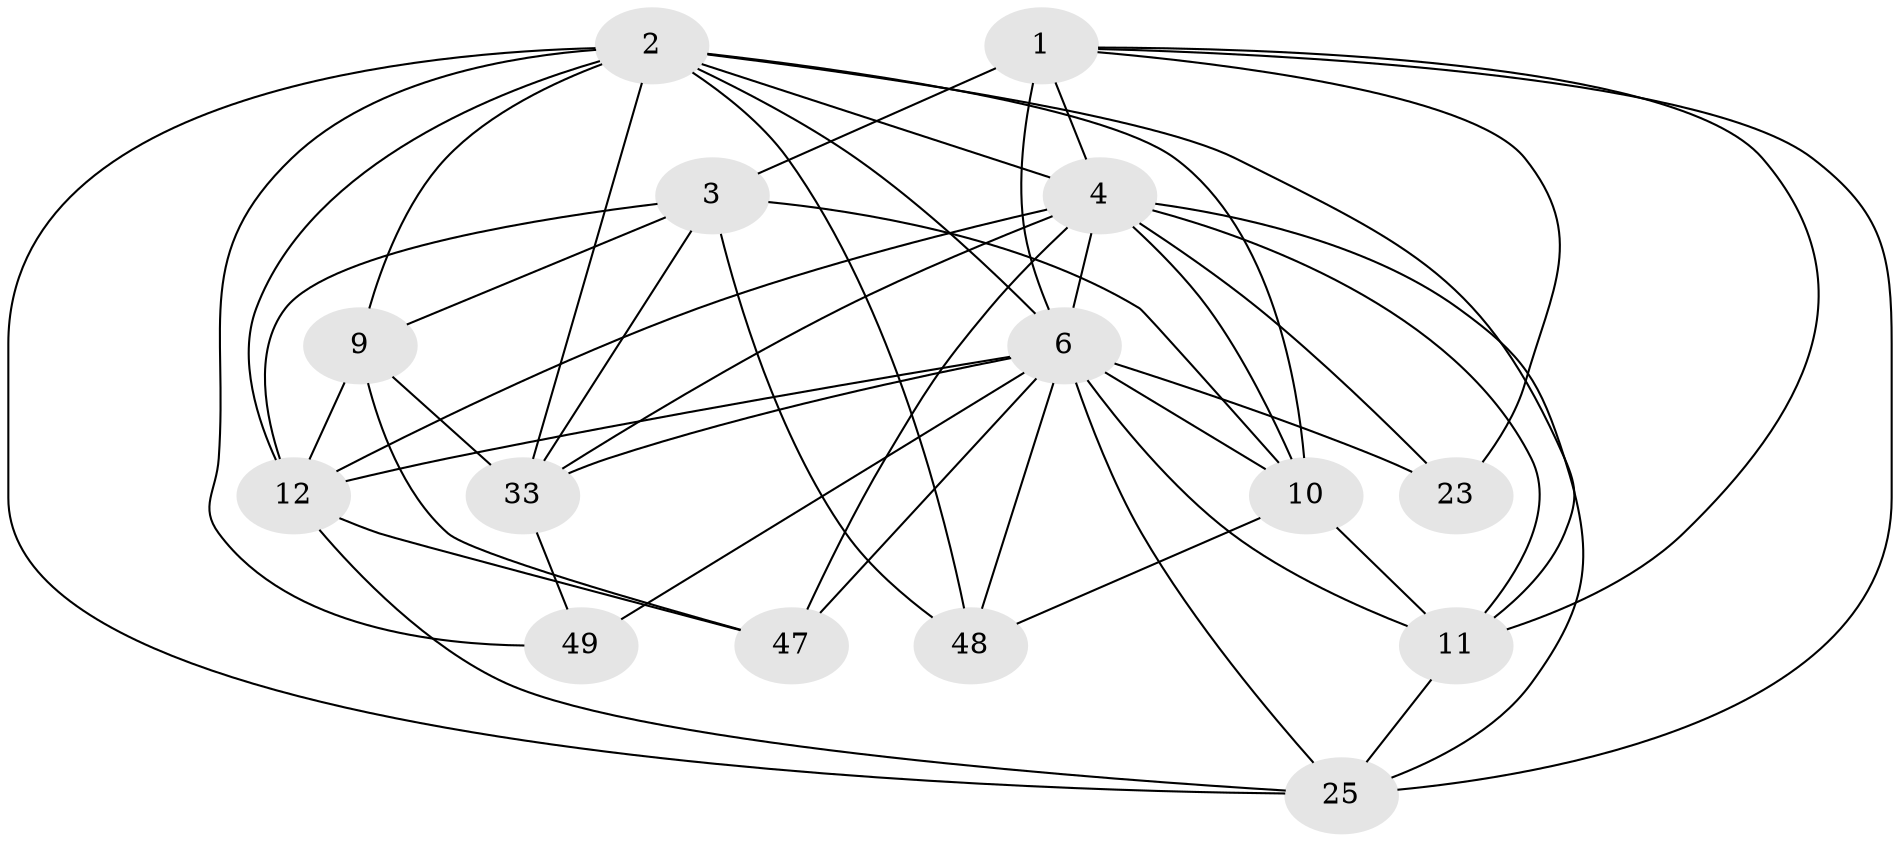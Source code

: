 // original degree distribution, {4: 1.0}
// Generated by graph-tools (version 1.1) at 2025/20/03/04/25 18:20:56]
// undirected, 15 vertices, 47 edges
graph export_dot {
graph [start="1"]
  node [color=gray90,style=filled];
  1 [super="+24+27"];
  2 [super="+20+5"];
  3 [super="+26+37"];
  4 [super="+16+8"];
  6 [super="+14+7"];
  9 [super="+35"];
  10 [super="+13"];
  11 [super="+22+44"];
  12 [super="+36+39+15"];
  23;
  25 [super="+50+42"];
  33 [super="+41"];
  47;
  48;
  49;
  1 -- 3 [weight=2];
  1 -- 23;
  1 -- 25;
  1 -- 11;
  1 -- 6 [weight=2];
  1 -- 4;
  2 -- 11 [weight=2];
  2 -- 9 [weight=2];
  2 -- 10;
  2 -- 25 [weight=2];
  2 -- 33;
  2 -- 48;
  2 -- 49;
  2 -- 12;
  2 -- 6;
  2 -- 4 [weight=2];
  3 -- 10 [weight=2];
  3 -- 33;
  3 -- 12;
  3 -- 48;
  3 -- 9;
  4 -- 11;
  4 -- 33;
  4 -- 6 [weight=6];
  4 -- 10;
  4 -- 12;
  4 -- 47;
  4 -- 23;
  4 -- 25;
  6 -- 10 [weight=2];
  6 -- 47;
  6 -- 49 [weight=2];
  6 -- 23 [weight=2];
  6 -- 25;
  6 -- 33;
  6 -- 11;
  6 -- 12 [weight=2];
  6 -- 48;
  9 -- 12;
  9 -- 47;
  9 -- 33;
  10 -- 48;
  10 -- 11;
  11 -- 25 [weight=2];
  12 -- 47;
  12 -- 25;
  33 -- 49;
}
